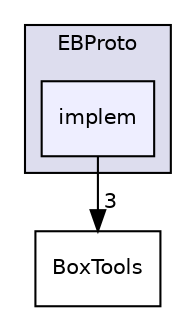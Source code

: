 digraph "implem" {
  compound=true
  node [ fontsize="10", fontname="Helvetica"];
  edge [ labelfontsize="10", labelfontname="Helvetica"];
  subgraph clusterdir_e1cc3c6079e57895d94835e7dbcaa9b5 {
    graph [ bgcolor="#ddddee", pencolor="black", label="EBProto" fontname="Helvetica", fontsize="10", URL="dir_e1cc3c6079e57895d94835e7dbcaa9b5.html"]
  dir_baec202274370218ef4cce963f451d43 [shape=box, label="implem", style="filled", fillcolor="#eeeeff", pencolor="black", URL="dir_baec202274370218ef4cce963f451d43.html"];
  }
  dir_fed316ab17bc95342959389c6cfba126 [shape=box label="BoxTools" URL="dir_fed316ab17bc95342959389c6cfba126.html"];
  dir_baec202274370218ef4cce963f451d43->dir_fed316ab17bc95342959389c6cfba126 [headlabel="3", labeldistance=1.5 headhref="dir_000008_000002.html"];
}
